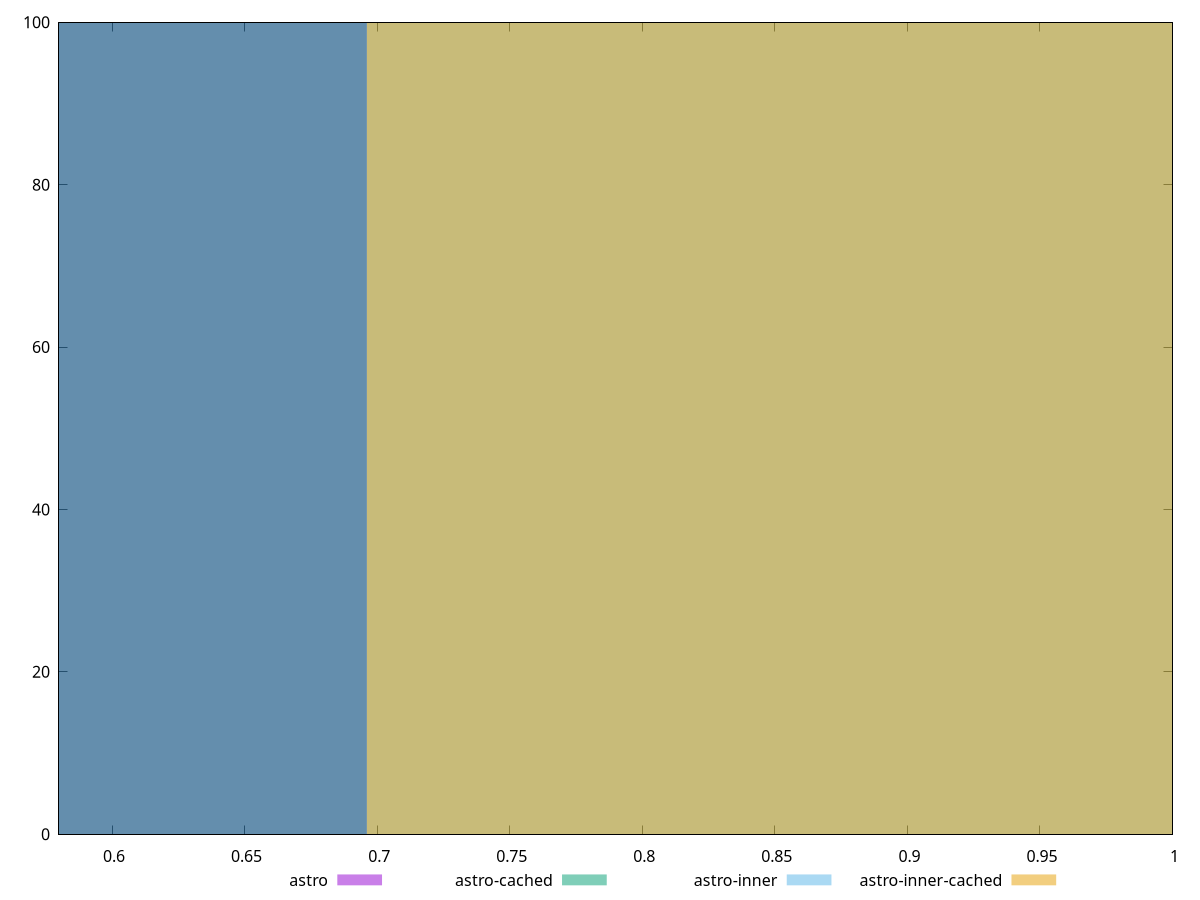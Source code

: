 reset

$astro <<EOF
0.4640874557671707 100
EOF

$astroCached <<EOF
0.4640874557671707 100
EOF

$astroInner <<EOF
0.9281749115343414 100
EOF

$astroInnerCached <<EOF
0.9281749115343414 100
EOF

set key outside below
set boxwidth 0.4640874557671707
set xrange [0.58:1]
set yrange [0:100]
set trange [0:100]
set style fill transparent solid 0.5 noborder
set terminal svg size 640, 520 enhanced background rgb 'white'
set output "reports/report_00033_2021-03-01T14-23-16.841Z/dom-size/comparison/histogram/all_score.svg"

plot $astro title "astro" with boxes, \
     $astroCached title "astro-cached" with boxes, \
     $astroInner title "astro-inner" with boxes, \
     $astroInnerCached title "astro-inner-cached" with boxes

reset
